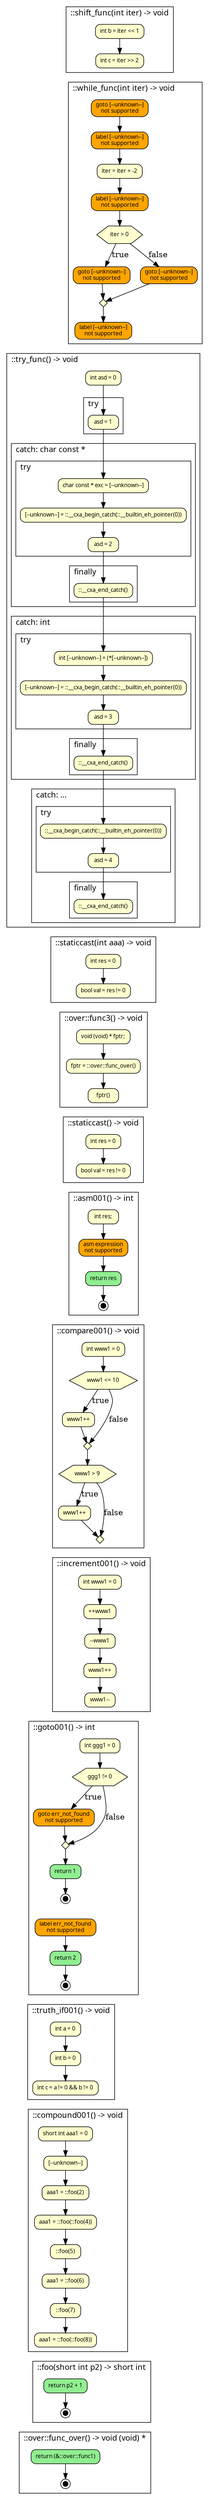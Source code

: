 digraph {
	fontname="SansSerif,sans-serif" labeljust=l nojustify=true ranksep=0.35
	node [fillcolor="#fefece" fontname="SansSerif,sans-serif" fontsize=10 height=0.35 shape=box style="filled, rounded"]
	subgraph cluster_item_0 {
		graph [label="::shift_func(int iter) -> void"]
		item_1 [label="int b = iter << 1"]
		item_2 [label="int c = iter >> 2"]
		item_1 -> item_2
	}
	subgraph cluster_item_3 {
		graph [label="::while_func(int iter) -> void"]
		item_4 [label="goto [--unknown--]
not supported" fillcolor=orange]
		item_5 [label="label [--unknown--]
not supported" fillcolor=orange]
		item_4 -> item_5
		item_6 [label="iter = iter + -2"]
		item_5 -> item_6
		item_7 [label="label [--unknown--]
not supported" fillcolor=orange]
		item_6 -> item_7
		item_8 [label="iter > 0" shape=hexagon style=filled]
		item_9 [label="goto [--unknown--]
not supported" fillcolor=orange]
		item_10 [label="goto [--unknown--]
not supported" fillcolor=orange]
		item_8 -> item_9 [label=true]
		item_9 -> item_11
		item_8 -> item_10 [label=false]
		item_10 -> item_11
		item_11 [label="" height=0.2 shape=diamond style=filled width=0.2]
		item_7 -> item_8
		item_12 [label="label [--unknown--]
not supported" fillcolor=orange]
		item_11 -> item_12
	}
	item_2 -> item_4 [style=invis]
	subgraph cluster_item_13 {
		graph [label="::try_func() -> void"]
		item_14 [label="int asd = 0"]
		subgraph cluster_item_15 {
			graph [label=try]
			item_16 [label="asd = 1"]
		}
		subgraph cluster_item_17 {
			graph [label="catch: char const *"]
			subgraph cluster_item_18 {
				graph [label=try]
				item_19 [label="char const * exc = [--unknown--]"]
				item_20 [label="[--unknown--] = ::__cxa_begin_catch(::__builtin_eh_pointer(0))"]
				item_19 -> item_20
				item_21 [label="asd = 2"]
				item_20 -> item_21
			}
			subgraph cluster_item_22 {
				graph [label=finally]
				item_23 [label="::__cxa_end_catch()"]
			}
			item_21 -> item_23
		}
		item_16 -> item_19
		subgraph cluster_item_24 {
			graph [label="catch: int"]
			subgraph cluster_item_25 {
				graph [label=try]
				item_26 [label="int [--unknown--] = (*[--unknown--])"]
				item_27 [label="[--unknown--] = ::__cxa_begin_catch(::__builtin_eh_pointer(0))"]
				item_26 -> item_27
				item_28 [label="asd = 3"]
				item_27 -> item_28
			}
			subgraph cluster_item_29 {
				graph [label=finally]
				item_30 [label="::__cxa_end_catch()"]
			}
			item_28 -> item_30
		}
		item_23 -> item_26
		subgraph cluster_item_31 {
			graph [label="catch: ..."]
			subgraph cluster_item_32 {
				graph [label=try]
				item_33 [label="::__cxa_begin_catch(::__builtin_eh_pointer(0))"]
				item_34 [label="asd = 4"]
				item_33 -> item_34
			}
			subgraph cluster_item_35 {
				graph [label=finally]
				item_36 [label="::__cxa_end_catch()"]
			}
			item_34 -> item_36
		}
		item_30 -> item_33
		item_14 -> item_16
	}
	item_12 -> item_14 [style=invis]
	subgraph cluster_item_37 {
		graph [label="::staticcast(int aaa) -> void"]
		item_38 [label="int res = 0"]
		item_39 [label="bool val = res != 0"]
		item_38 -> item_39
	}
	item_36 -> item_38 [style=invis]
	subgraph cluster_item_40 {
		graph [label="::over::func3() -> void"]
		item_41 [label="void (void) * fptr;"]
		item_42 [label="fptr = ::over::func_over()"]
		item_41 -> item_42
		item_43 [label="fptr()"]
		item_42 -> item_43
	}
	item_39 -> item_41 [style=invis]
	subgraph cluster_item_44 {
		graph [label="::staticcast() -> void"]
		item_45 [label="int res = 0"]
		item_46 [label="bool val = res != 0"]
		item_45 -> item_46
	}
	item_43 -> item_45 [style=invis]
	subgraph cluster_item_47 {
		graph [label="::asm001() -> int"]
		item_48 [label="int res;"]
		item_49 [label="asm expression
not supported" fillcolor=orange]
		item_48 -> item_49
		item_50 [label="return res" fillcolor=lightgreen]
		item_51 [label="" fillcolor=black fixedsize=true height=0.12 shape=doublecircle size=0.1 width=0.12]
		item_50 -> item_51
		item_49 -> item_50
	}
	item_46 -> item_48 [style=invis]
	subgraph cluster_item_52 {
		graph [label="::compare001() -> void"]
		item_53 [label="int www1 = 0"]
		item_54 [label="www1 <= 10" shape=hexagon style=filled]
		item_55 [label="www1++"]
		item_54 -> item_55 [label=true]
		item_55 -> item_56
		item_54 -> item_56 [label=false]
		item_56 [label="" height=0.2 shape=diamond style=filled width=0.2]
		item_53 -> item_54
		item_57 [label="www1 > 9" shape=hexagon style=filled]
		item_58 [label="www1++"]
		item_57 -> item_58 [label=true]
		item_58 -> item_59
		item_57 -> item_59 [label=false]
		item_59 [label="" height=0.2 shape=diamond style=filled width=0.2]
		item_56 -> item_57
	}
	item_51 -> item_53 [style=invis]
	subgraph cluster_item_60 {
		graph [label="::increment001() -> void"]
		item_61 [label="int www1 = 0"]
		item_62 [label="++www1"]
		item_61 -> item_62
		item_63 [label="--www1"]
		item_62 -> item_63
		item_64 [label="www1++"]
		item_63 -> item_64
		item_65 [label="www1--"]
		item_64 -> item_65
	}
	item_59 -> item_61 [style=invis]
	subgraph cluster_item_66 {
		graph [label="::goto001() -> int"]
		item_67 [label="int ggg1 = 0"]
		item_68 [label="ggg1 != 0" shape=hexagon style=filled]
		item_69 [label="goto err_not_found
not supported" fillcolor=orange]
		item_68 -> item_69 [label=true]
		item_69 -> item_70
		item_68 -> item_70 [label=false]
		item_70 [label="" height=0.2 shape=diamond style=filled width=0.2]
		item_67 -> item_68
		item_71 [label="return 1" fillcolor=lightgreen]
		item_72 [label="" fillcolor=black fixedsize=true height=0.12 shape=doublecircle size=0.1 width=0.12]
		item_71 -> item_72
		item_70 -> item_71
		item_73 [label="label err_not_found
not supported" fillcolor=orange]
		item_72 -> item_73 [style=invis]
		item_74 [label="return 2" fillcolor=lightgreen]
		item_75 [label="" fillcolor=black fixedsize=true height=0.12 shape=doublecircle size=0.1 width=0.12]
		item_74 -> item_75
		item_73 -> item_74
	}
	item_65 -> item_67 [style=invis]
	subgraph cluster_item_76 {
		graph [label="::truth_if001() -> void"]
		item_77 [label="int a = 0"]
		item_78 [label="int b = 0"]
		item_77 -> item_78
		item_79 [label="int c = a != 0 && b != 0"]
		item_78 -> item_79
	}
	item_75 -> item_77 [style=invis]
	subgraph cluster_item_80 {
		graph [label="::compound001() -> void"]
		item_81 [label="short int aaa1 = 0"]
		item_82 [label="[--unknown--]"]
		item_81 -> item_82
		item_83 [label="aaa1 = ::foo(2)"]
		item_82 -> item_83
		item_84 [label="aaa1 = ::foo(::foo(4))"]
		item_83 -> item_84
		item_85 [label="::foo(5)"]
		item_84 -> item_85
		item_86 [label="aaa1 = ::foo(6)"]
		item_85 -> item_86
		item_87 [label="::foo(7)"]
		item_86 -> item_87
		item_88 [label="aaa1 = ::foo(::foo(8))"]
		item_87 -> item_88
	}
	item_79 -> item_81 [style=invis]
	subgraph cluster_item_89 {
		graph [label="::foo(short int p2) -> short int"]
		item_90 [label="return p2 + 1" fillcolor=lightgreen]
		item_91 [label="" fillcolor=black fixedsize=true height=0.12 shape=doublecircle size=0.1 width=0.12]
		item_90 -> item_91
	}
	item_88 -> item_90 [style=invis]
	subgraph cluster_item_92 {
		graph [label="::over::func_over() -> void (void) *"]
		item_93 [label="return (&::over::func1)" fillcolor=lightgreen]
		item_94 [label="" fillcolor=black fixedsize=true height=0.12 shape=doublecircle size=0.1 width=0.12]
		item_93 -> item_94
	}
	item_91 -> item_93 [style=invis]
}
